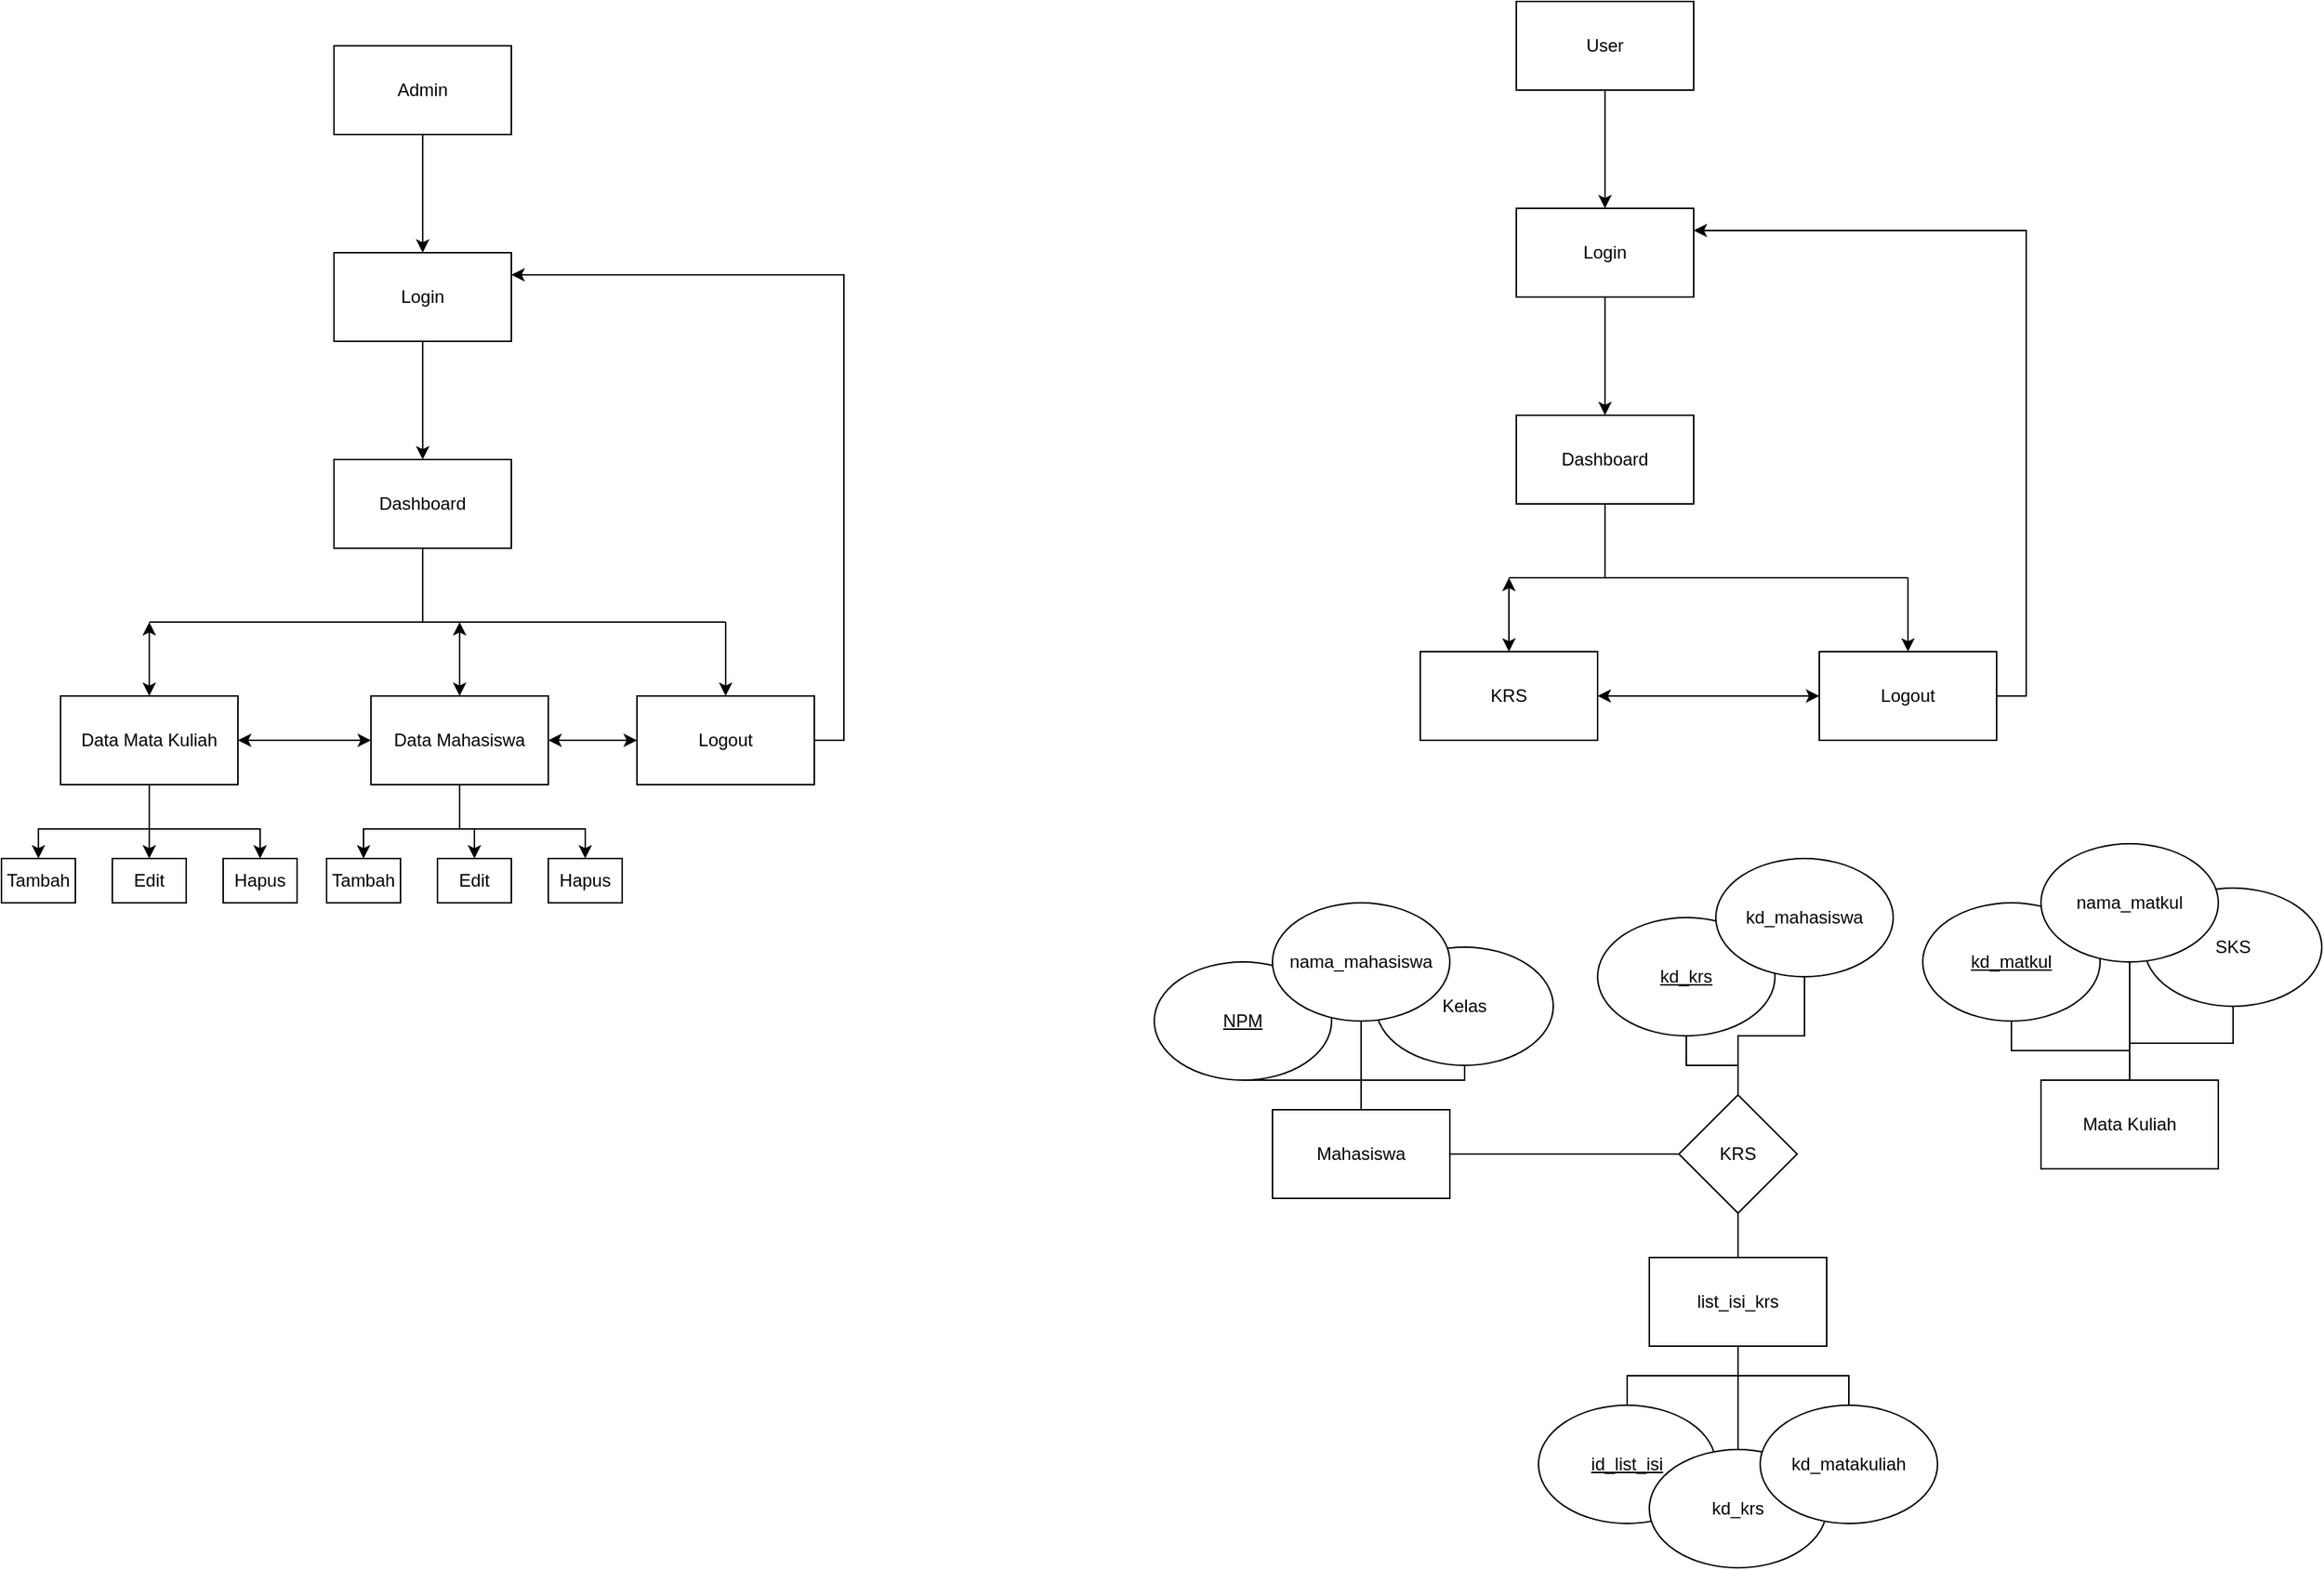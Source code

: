 <mxfile version="15.3.1" type="github">
  <diagram id="3UB6iUkhvwP7FIjgg6np" name="Page-1">
    <mxGraphModel dx="1021" dy="567" grid="1" gridSize="10" guides="1" tooltips="1" connect="1" arrows="1" fold="1" page="1" pageScale="1" pageWidth="850" pageHeight="1100" math="0" shadow="0">
      <root>
        <mxCell id="0" />
        <mxCell id="1" parent="0" />
        <mxCell id="N3xLJ3Cg8tny1ivTJ4zS-3" value="" style="edgeStyle=orthogonalEdgeStyle;rounded=0;orthogonalLoop=1;jettySize=auto;html=1;" parent="1" source="N3xLJ3Cg8tny1ivTJ4zS-1" target="N3xLJ3Cg8tny1ivTJ4zS-2" edge="1">
          <mxGeometry relative="1" as="geometry" />
        </mxCell>
        <mxCell id="N3xLJ3Cg8tny1ivTJ4zS-1" value="Admin" style="rounded=0;whiteSpace=wrap;html=1;" parent="1" vertex="1">
          <mxGeometry x="365" y="110" width="120" height="60" as="geometry" />
        </mxCell>
        <mxCell id="N3xLJ3Cg8tny1ivTJ4zS-5" value="" style="edgeStyle=orthogonalEdgeStyle;rounded=0;orthogonalLoop=1;jettySize=auto;html=1;" parent="1" source="N3xLJ3Cg8tny1ivTJ4zS-2" target="N3xLJ3Cg8tny1ivTJ4zS-4" edge="1">
          <mxGeometry relative="1" as="geometry" />
        </mxCell>
        <mxCell id="N3xLJ3Cg8tny1ivTJ4zS-2" value="Login" style="whiteSpace=wrap;html=1;rounded=0;" parent="1" vertex="1">
          <mxGeometry x="365" y="250" width="120" height="60" as="geometry" />
        </mxCell>
        <mxCell id="N3xLJ3Cg8tny1ivTJ4zS-33" style="edgeStyle=orthogonalEdgeStyle;rounded=0;orthogonalLoop=1;jettySize=auto;html=1;startArrow=none;startFill=0;endArrow=none;endFill=0;" parent="1" source="N3xLJ3Cg8tny1ivTJ4zS-4" edge="1">
          <mxGeometry relative="1" as="geometry">
            <mxPoint x="425" y="500" as="targetPoint" />
          </mxGeometry>
        </mxCell>
        <mxCell id="N3xLJ3Cg8tny1ivTJ4zS-4" value="Dashboard" style="whiteSpace=wrap;html=1;rounded=0;" parent="1" vertex="1">
          <mxGeometry x="365" y="390" width="120" height="60" as="geometry" />
        </mxCell>
        <mxCell id="N3xLJ3Cg8tny1ivTJ4zS-6" value="" style="endArrow=none;html=1;" parent="1" edge="1">
          <mxGeometry width="50" height="50" relative="1" as="geometry">
            <mxPoint x="240" y="500" as="sourcePoint" />
            <mxPoint x="630" y="500" as="targetPoint" />
          </mxGeometry>
        </mxCell>
        <mxCell id="N3xLJ3Cg8tny1ivTJ4zS-15" style="edgeStyle=orthogonalEdgeStyle;rounded=0;orthogonalLoop=1;jettySize=auto;html=1;entryX=0;entryY=0.5;entryDx=0;entryDy=0;startArrow=classic;startFill=1;endArrow=classic;endFill=1;" parent="1" source="N3xLJ3Cg8tny1ivTJ4zS-8" target="N3xLJ3Cg8tny1ivTJ4zS-10" edge="1">
          <mxGeometry relative="1" as="geometry" />
        </mxCell>
        <mxCell id="N3xLJ3Cg8tny1ivTJ4zS-34" style="edgeStyle=orthogonalEdgeStyle;rounded=0;orthogonalLoop=1;jettySize=auto;html=1;startArrow=classic;startFill=1;endArrow=classic;endFill=1;" parent="1" source="N3xLJ3Cg8tny1ivTJ4zS-8" edge="1">
          <mxGeometry relative="1" as="geometry">
            <mxPoint x="450" y="500" as="targetPoint" />
          </mxGeometry>
        </mxCell>
        <mxCell id="N3xLJ3Cg8tny1ivTJ4zS-35" style="edgeStyle=orthogonalEdgeStyle;rounded=0;orthogonalLoop=1;jettySize=auto;html=1;startArrow=none;startFill=0;endArrow=none;endFill=0;" parent="1" source="N3xLJ3Cg8tny1ivTJ4zS-8" edge="1">
          <mxGeometry relative="1" as="geometry">
            <mxPoint x="450" y="640" as="targetPoint" />
          </mxGeometry>
        </mxCell>
        <mxCell id="N3xLJ3Cg8tny1ivTJ4zS-8" value="Data Mahasiswa" style="rounded=0;whiteSpace=wrap;html=1;" parent="1" vertex="1">
          <mxGeometry x="390" y="550" width="120" height="60" as="geometry" />
        </mxCell>
        <mxCell id="N3xLJ3Cg8tny1ivTJ4zS-12" style="edgeStyle=orthogonalEdgeStyle;rounded=0;orthogonalLoop=1;jettySize=auto;html=1;startArrow=classic;startFill=1;endArrow=classic;endFill=1;" parent="1" source="N3xLJ3Cg8tny1ivTJ4zS-9" edge="1">
          <mxGeometry relative="1" as="geometry">
            <mxPoint x="240" y="500" as="targetPoint" />
          </mxGeometry>
        </mxCell>
        <mxCell id="N3xLJ3Cg8tny1ivTJ4zS-14" style="edgeStyle=orthogonalEdgeStyle;rounded=0;orthogonalLoop=1;jettySize=auto;html=1;startArrow=classic;startFill=1;endArrow=classic;endFill=1;entryX=0;entryY=0.5;entryDx=0;entryDy=0;" parent="1" source="N3xLJ3Cg8tny1ivTJ4zS-9" target="N3xLJ3Cg8tny1ivTJ4zS-8" edge="1">
          <mxGeometry relative="1" as="geometry">
            <mxPoint x="360" y="580" as="targetPoint" />
          </mxGeometry>
        </mxCell>
        <mxCell id="N3xLJ3Cg8tny1ivTJ4zS-19" style="edgeStyle=orthogonalEdgeStyle;rounded=0;orthogonalLoop=1;jettySize=auto;html=1;startArrow=none;startFill=0;endArrow=none;endFill=0;" parent="1" source="N3xLJ3Cg8tny1ivTJ4zS-9" edge="1">
          <mxGeometry relative="1" as="geometry">
            <mxPoint x="240" y="640.0" as="targetPoint" />
          </mxGeometry>
        </mxCell>
        <mxCell id="N3xLJ3Cg8tny1ivTJ4zS-9" value="Data Mata Kuliah" style="rounded=0;whiteSpace=wrap;html=1;" parent="1" vertex="1">
          <mxGeometry x="180" y="550" width="120" height="60" as="geometry" />
        </mxCell>
        <mxCell id="N3xLJ3Cg8tny1ivTJ4zS-11" style="edgeStyle=orthogonalEdgeStyle;rounded=0;orthogonalLoop=1;jettySize=auto;html=1;startArrow=classic;startFill=1;endArrow=none;endFill=0;" parent="1" source="N3xLJ3Cg8tny1ivTJ4zS-10" edge="1">
          <mxGeometry relative="1" as="geometry">
            <mxPoint x="630" y="500" as="targetPoint" />
          </mxGeometry>
        </mxCell>
        <mxCell id="N3xLJ3Cg8tny1ivTJ4zS-17" style="edgeStyle=orthogonalEdgeStyle;rounded=0;orthogonalLoop=1;jettySize=auto;html=1;entryX=1;entryY=0.25;entryDx=0;entryDy=0;startArrow=none;startFill=0;endArrow=classic;endFill=1;" parent="1" source="N3xLJ3Cg8tny1ivTJ4zS-10" target="N3xLJ3Cg8tny1ivTJ4zS-2" edge="1">
          <mxGeometry relative="1" as="geometry">
            <Array as="points">
              <mxPoint x="710" y="580" />
              <mxPoint x="710" y="265" />
            </Array>
          </mxGeometry>
        </mxCell>
        <mxCell id="N3xLJ3Cg8tny1ivTJ4zS-10" value="Logout" style="rounded=0;whiteSpace=wrap;html=1;" parent="1" vertex="1">
          <mxGeometry x="570" y="550" width="120" height="60" as="geometry" />
        </mxCell>
        <mxCell id="N3xLJ3Cg8tny1ivTJ4zS-18" value="" style="endArrow=none;html=1;" parent="1" edge="1">
          <mxGeometry width="50" height="50" relative="1" as="geometry">
            <mxPoint x="170" y="640" as="sourcePoint" />
            <mxPoint x="310" y="640" as="targetPoint" />
          </mxGeometry>
        </mxCell>
        <mxCell id="N3xLJ3Cg8tny1ivTJ4zS-24" style="edgeStyle=orthogonalEdgeStyle;rounded=0;orthogonalLoop=1;jettySize=auto;html=1;startArrow=classic;startFill=1;endArrow=none;endFill=0;" parent="1" source="N3xLJ3Cg8tny1ivTJ4zS-20" edge="1">
          <mxGeometry relative="1" as="geometry">
            <mxPoint x="240" y="640" as="targetPoint" />
          </mxGeometry>
        </mxCell>
        <mxCell id="N3xLJ3Cg8tny1ivTJ4zS-20" value="Edit" style="rounded=0;whiteSpace=wrap;html=1;" parent="1" vertex="1">
          <mxGeometry x="215" y="660" width="50" height="30" as="geometry" />
        </mxCell>
        <mxCell id="N3xLJ3Cg8tny1ivTJ4zS-23" style="edgeStyle=orthogonalEdgeStyle;rounded=0;orthogonalLoop=1;jettySize=auto;html=1;startArrow=classic;startFill=1;endArrow=none;endFill=0;" parent="1" source="N3xLJ3Cg8tny1ivTJ4zS-21" edge="1">
          <mxGeometry relative="1" as="geometry">
            <mxPoint x="175" y="640" as="targetPoint" />
          </mxGeometry>
        </mxCell>
        <mxCell id="N3xLJ3Cg8tny1ivTJ4zS-21" value="Tambah" style="rounded=0;whiteSpace=wrap;html=1;" parent="1" vertex="1">
          <mxGeometry x="140" y="660" width="50" height="30" as="geometry" />
        </mxCell>
        <mxCell id="N3xLJ3Cg8tny1ivTJ4zS-25" style="edgeStyle=orthogonalEdgeStyle;rounded=0;orthogonalLoop=1;jettySize=auto;html=1;startArrow=classic;startFill=1;endArrow=none;endFill=0;" parent="1" source="N3xLJ3Cg8tny1ivTJ4zS-22" edge="1">
          <mxGeometry relative="1" as="geometry">
            <mxPoint x="305" y="640" as="targetPoint" />
          </mxGeometry>
        </mxCell>
        <mxCell id="N3xLJ3Cg8tny1ivTJ4zS-22" value="Hapus" style="rounded=0;whiteSpace=wrap;html=1;" parent="1" vertex="1">
          <mxGeometry x="290" y="660" width="50" height="30" as="geometry" />
        </mxCell>
        <mxCell id="N3xLJ3Cg8tny1ivTJ4zS-26" value="" style="endArrow=none;html=1;" parent="1" edge="1">
          <mxGeometry width="50" height="50" relative="1" as="geometry">
            <mxPoint x="390" y="640" as="sourcePoint" />
            <mxPoint x="530" y="640" as="targetPoint" />
          </mxGeometry>
        </mxCell>
        <mxCell id="N3xLJ3Cg8tny1ivTJ4zS-27" style="edgeStyle=orthogonalEdgeStyle;rounded=0;orthogonalLoop=1;jettySize=auto;html=1;startArrow=classic;startFill=1;endArrow=none;endFill=0;" parent="1" source="N3xLJ3Cg8tny1ivTJ4zS-28" edge="1">
          <mxGeometry relative="1" as="geometry">
            <mxPoint x="460" y="640" as="targetPoint" />
          </mxGeometry>
        </mxCell>
        <mxCell id="N3xLJ3Cg8tny1ivTJ4zS-28" value="Edit" style="rounded=0;whiteSpace=wrap;html=1;" parent="1" vertex="1">
          <mxGeometry x="435" y="660" width="50" height="30" as="geometry" />
        </mxCell>
        <mxCell id="N3xLJ3Cg8tny1ivTJ4zS-29" style="edgeStyle=orthogonalEdgeStyle;rounded=0;orthogonalLoop=1;jettySize=auto;html=1;startArrow=classic;startFill=1;endArrow=none;endFill=0;" parent="1" source="N3xLJ3Cg8tny1ivTJ4zS-30" edge="1">
          <mxGeometry relative="1" as="geometry">
            <mxPoint x="395" y="640" as="targetPoint" />
          </mxGeometry>
        </mxCell>
        <mxCell id="N3xLJ3Cg8tny1ivTJ4zS-30" value="Tambah" style="rounded=0;whiteSpace=wrap;html=1;" parent="1" vertex="1">
          <mxGeometry x="360" y="660" width="50" height="30" as="geometry" />
        </mxCell>
        <mxCell id="N3xLJ3Cg8tny1ivTJ4zS-31" style="edgeStyle=orthogonalEdgeStyle;rounded=0;orthogonalLoop=1;jettySize=auto;html=1;startArrow=classic;startFill=1;endArrow=none;endFill=0;" parent="1" source="N3xLJ3Cg8tny1ivTJ4zS-32" edge="1">
          <mxGeometry relative="1" as="geometry">
            <mxPoint x="525" y="640" as="targetPoint" />
          </mxGeometry>
        </mxCell>
        <mxCell id="N3xLJ3Cg8tny1ivTJ4zS-32" value="Hapus" style="rounded=0;whiteSpace=wrap;html=1;" parent="1" vertex="1">
          <mxGeometry x="510" y="660" width="50" height="30" as="geometry" />
        </mxCell>
        <mxCell id="N3xLJ3Cg8tny1ivTJ4zS-36" value="" style="edgeStyle=orthogonalEdgeStyle;rounded=0;orthogonalLoop=1;jettySize=auto;html=1;" parent="1" source="N3xLJ3Cg8tny1ivTJ4zS-37" target="N3xLJ3Cg8tny1ivTJ4zS-39" edge="1">
          <mxGeometry relative="1" as="geometry" />
        </mxCell>
        <mxCell id="N3xLJ3Cg8tny1ivTJ4zS-37" value="User" style="rounded=0;whiteSpace=wrap;html=1;" parent="1" vertex="1">
          <mxGeometry x="1165" y="80" width="120" height="60" as="geometry" />
        </mxCell>
        <mxCell id="N3xLJ3Cg8tny1ivTJ4zS-38" value="" style="edgeStyle=orthogonalEdgeStyle;rounded=0;orthogonalLoop=1;jettySize=auto;html=1;" parent="1" source="N3xLJ3Cg8tny1ivTJ4zS-39" target="N3xLJ3Cg8tny1ivTJ4zS-41" edge="1">
          <mxGeometry relative="1" as="geometry" />
        </mxCell>
        <mxCell id="N3xLJ3Cg8tny1ivTJ4zS-39" value="Login" style="whiteSpace=wrap;html=1;rounded=0;" parent="1" vertex="1">
          <mxGeometry x="1165" y="220" width="120" height="60" as="geometry" />
        </mxCell>
        <mxCell id="N3xLJ3Cg8tny1ivTJ4zS-40" style="edgeStyle=orthogonalEdgeStyle;rounded=0;orthogonalLoop=1;jettySize=auto;html=1;startArrow=none;startFill=0;endArrow=none;endFill=0;" parent="1" source="N3xLJ3Cg8tny1ivTJ4zS-41" edge="1">
          <mxGeometry relative="1" as="geometry">
            <mxPoint x="1225.0" y="470" as="targetPoint" />
          </mxGeometry>
        </mxCell>
        <mxCell id="N3xLJ3Cg8tny1ivTJ4zS-41" value="Dashboard" style="whiteSpace=wrap;html=1;rounded=0;" parent="1" vertex="1">
          <mxGeometry x="1165" y="360" width="120" height="60" as="geometry" />
        </mxCell>
        <mxCell id="N3xLJ3Cg8tny1ivTJ4zS-42" value="" style="endArrow=none;html=1;" parent="1" edge="1">
          <mxGeometry width="50" height="50" relative="1" as="geometry">
            <mxPoint x="1160" y="470" as="sourcePoint" />
            <mxPoint x="1430" y="470" as="targetPoint" />
          </mxGeometry>
        </mxCell>
        <mxCell id="N3xLJ3Cg8tny1ivTJ4zS-51" style="edgeStyle=orthogonalEdgeStyle;rounded=0;orthogonalLoop=1;jettySize=auto;html=1;startArrow=classic;startFill=1;endArrow=none;endFill=0;" parent="1" source="N3xLJ3Cg8tny1ivTJ4zS-53" edge="1">
          <mxGeometry relative="1" as="geometry">
            <mxPoint x="1430" y="470" as="targetPoint" />
          </mxGeometry>
        </mxCell>
        <mxCell id="N3xLJ3Cg8tny1ivTJ4zS-52" style="edgeStyle=orthogonalEdgeStyle;rounded=0;orthogonalLoop=1;jettySize=auto;html=1;entryX=1;entryY=0.25;entryDx=0;entryDy=0;startArrow=none;startFill=0;endArrow=classic;endFill=1;" parent="1" source="N3xLJ3Cg8tny1ivTJ4zS-53" target="N3xLJ3Cg8tny1ivTJ4zS-39" edge="1">
          <mxGeometry relative="1" as="geometry">
            <Array as="points">
              <mxPoint x="1510" y="550" />
              <mxPoint x="1510" y="235" />
            </Array>
          </mxGeometry>
        </mxCell>
        <mxCell id="N3xLJ3Cg8tny1ivTJ4zS-53" value="Logout" style="rounded=0;whiteSpace=wrap;html=1;" parent="1" vertex="1">
          <mxGeometry x="1370" y="520" width="120" height="60" as="geometry" />
        </mxCell>
        <mxCell id="N3xLJ3Cg8tny1ivTJ4zS-69" style="edgeStyle=orthogonalEdgeStyle;rounded=0;orthogonalLoop=1;jettySize=auto;html=1;startArrow=classic;startFill=1;endArrow=classic;endFill=1;" parent="1" source="N3xLJ3Cg8tny1ivTJ4zS-68" edge="1">
          <mxGeometry relative="1" as="geometry">
            <mxPoint x="1160" y="470" as="targetPoint" />
          </mxGeometry>
        </mxCell>
        <mxCell id="N3xLJ3Cg8tny1ivTJ4zS-70" style="edgeStyle=orthogonalEdgeStyle;rounded=0;orthogonalLoop=1;jettySize=auto;html=1;entryX=0;entryY=0.5;entryDx=0;entryDy=0;startArrow=classic;startFill=1;endArrow=classic;endFill=1;" parent="1" source="N3xLJ3Cg8tny1ivTJ4zS-68" target="N3xLJ3Cg8tny1ivTJ4zS-53" edge="1">
          <mxGeometry relative="1" as="geometry" />
        </mxCell>
        <mxCell id="N3xLJ3Cg8tny1ivTJ4zS-68" value="KRS" style="rounded=0;whiteSpace=wrap;html=1;" parent="1" vertex="1">
          <mxGeometry x="1100" y="520" width="120" height="60" as="geometry" />
        </mxCell>
        <mxCell id="U1vh-i7uRRmZfOwkR0CU-11" value="&lt;u&gt;NPM&lt;/u&gt;" style="ellipse;whiteSpace=wrap;html=1;" parent="1" vertex="1">
          <mxGeometry x="920" y="730" width="120" height="80" as="geometry" />
        </mxCell>
        <mxCell id="U1vh-i7uRRmZfOwkR0CU-14" value="Kelas" style="ellipse;whiteSpace=wrap;html=1;" parent="1" vertex="1">
          <mxGeometry x="1070" y="720" width="120" height="80" as="geometry" />
        </mxCell>
        <mxCell id="U1vh-i7uRRmZfOwkR0CU-17" style="edgeStyle=orthogonalEdgeStyle;rounded=0;orthogonalLoop=1;jettySize=auto;html=1;endArrow=none;endFill=0;" parent="1" source="U1vh-i7uRRmZfOwkR0CU-15" target="U1vh-i7uRRmZfOwkR0CU-11" edge="1">
          <mxGeometry relative="1" as="geometry" />
        </mxCell>
        <mxCell id="U1vh-i7uRRmZfOwkR0CU-18" style="edgeStyle=orthogonalEdgeStyle;rounded=0;orthogonalLoop=1;jettySize=auto;html=1;endArrow=none;endFill=0;" parent="1" source="U1vh-i7uRRmZfOwkR0CU-15" target="U1vh-i7uRRmZfOwkR0CU-12" edge="1">
          <mxGeometry relative="1" as="geometry" />
        </mxCell>
        <mxCell id="U1vh-i7uRRmZfOwkR0CU-19" style="edgeStyle=orthogonalEdgeStyle;rounded=0;orthogonalLoop=1;jettySize=auto;html=1;endArrow=none;endFill=0;" parent="1" source="U1vh-i7uRRmZfOwkR0CU-15" target="U1vh-i7uRRmZfOwkR0CU-14" edge="1">
          <mxGeometry relative="1" as="geometry" />
        </mxCell>
        <mxCell id="U1vh-i7uRRmZfOwkR0CU-15" value="Mahasiswa" style="rounded=0;whiteSpace=wrap;html=1;" parent="1" vertex="1">
          <mxGeometry x="1000" y="830" width="120" height="60" as="geometry" />
        </mxCell>
        <mxCell id="U1vh-i7uRRmZfOwkR0CU-12" value="nama_mahasiswa" style="ellipse;whiteSpace=wrap;html=1;" parent="1" vertex="1">
          <mxGeometry x="1000" y="690" width="120" height="80" as="geometry" />
        </mxCell>
        <mxCell id="2SUtAJHG8SZI3CI0aYSA-4" value="" style="edgeStyle=orthogonalEdgeStyle;rounded=0;orthogonalLoop=1;jettySize=auto;html=1;endArrow=none;endFill=0;" edge="1" parent="1" source="U1vh-i7uRRmZfOwkR0CU-20" target="2SUtAJHG8SZI3CI0aYSA-1">
          <mxGeometry relative="1" as="geometry" />
        </mxCell>
        <mxCell id="U1vh-i7uRRmZfOwkR0CU-20" value="&lt;u&gt;kd_krs&lt;/u&gt;" style="ellipse;whiteSpace=wrap;html=1;" parent="1" vertex="1">
          <mxGeometry x="1220" y="700" width="120" height="80" as="geometry" />
        </mxCell>
        <mxCell id="U1vh-i7uRRmZfOwkR0CU-43" style="edgeStyle=orthogonalEdgeStyle;rounded=0;orthogonalLoop=1;jettySize=auto;html=1;entryX=1;entryY=0.5;entryDx=0;entryDy=0;endArrow=none;endFill=0;exitX=0;exitY=0.5;exitDx=0;exitDy=0;" parent="1" source="2SUtAJHG8SZI3CI0aYSA-1" target="U1vh-i7uRRmZfOwkR0CU-15" edge="1">
          <mxGeometry relative="1" as="geometry">
            <mxPoint x="1145" y="810" as="targetPoint" />
            <mxPoint x="1168" y="860" as="sourcePoint" />
          </mxGeometry>
        </mxCell>
        <mxCell id="U1vh-i7uRRmZfOwkR0CU-26" value="kd_mahasiswa" style="ellipse;whiteSpace=wrap;html=1;" parent="1" vertex="1">
          <mxGeometry x="1300" y="660" width="120" height="80" as="geometry" />
        </mxCell>
        <mxCell id="U1vh-i7uRRmZfOwkR0CU-36" value="&lt;u&gt;kd_matkul&lt;/u&gt;" style="ellipse;whiteSpace=wrap;html=1;" parent="1" vertex="1">
          <mxGeometry x="1440" y="690" width="120" height="80" as="geometry" />
        </mxCell>
        <mxCell id="U1vh-i7uRRmZfOwkR0CU-37" value="SKS" style="ellipse;whiteSpace=wrap;html=1;" parent="1" vertex="1">
          <mxGeometry x="1590" y="680" width="120" height="80" as="geometry" />
        </mxCell>
        <mxCell id="U1vh-i7uRRmZfOwkR0CU-38" style="edgeStyle=orthogonalEdgeStyle;rounded=0;orthogonalLoop=1;jettySize=auto;html=1;endArrow=none;endFill=0;" parent="1" source="U1vh-i7uRRmZfOwkR0CU-41" target="U1vh-i7uRRmZfOwkR0CU-36" edge="1">
          <mxGeometry relative="1" as="geometry" />
        </mxCell>
        <mxCell id="U1vh-i7uRRmZfOwkR0CU-39" style="edgeStyle=orthogonalEdgeStyle;rounded=0;orthogonalLoop=1;jettySize=auto;html=1;endArrow=none;endFill=0;" parent="1" source="U1vh-i7uRRmZfOwkR0CU-41" target="U1vh-i7uRRmZfOwkR0CU-42" edge="1">
          <mxGeometry relative="1" as="geometry" />
        </mxCell>
        <mxCell id="U1vh-i7uRRmZfOwkR0CU-40" style="edgeStyle=orthogonalEdgeStyle;rounded=0;orthogonalLoop=1;jettySize=auto;html=1;endArrow=none;endFill=0;" parent="1" source="U1vh-i7uRRmZfOwkR0CU-41" target="U1vh-i7uRRmZfOwkR0CU-37" edge="1">
          <mxGeometry relative="1" as="geometry" />
        </mxCell>
        <mxCell id="U1vh-i7uRRmZfOwkR0CU-41" value="Mata Kuliah" style="rounded=0;whiteSpace=wrap;html=1;" parent="1" vertex="1">
          <mxGeometry x="1520" y="810" width="120" height="60" as="geometry" />
        </mxCell>
        <mxCell id="U1vh-i7uRRmZfOwkR0CU-42" value="nama_matkul" style="ellipse;whiteSpace=wrap;html=1;" parent="1" vertex="1">
          <mxGeometry x="1520" y="650" width="120" height="80" as="geometry" />
        </mxCell>
        <mxCell id="U1vh-i7uRRmZfOwkR0CU-45" value="&lt;u&gt;id_list_isi&lt;/u&gt;" style="ellipse;whiteSpace=wrap;html=1;" parent="1" vertex="1">
          <mxGeometry x="1180" y="1030" width="120" height="80" as="geometry" />
        </mxCell>
        <mxCell id="U1vh-i7uRRmZfOwkR0CU-47" style="edgeStyle=orthogonalEdgeStyle;rounded=0;orthogonalLoop=1;jettySize=auto;html=1;endArrow=none;endFill=0;" parent="1" source="U1vh-i7uRRmZfOwkR0CU-50" target="U1vh-i7uRRmZfOwkR0CU-45" edge="1">
          <mxGeometry relative="1" as="geometry" />
        </mxCell>
        <mxCell id="U1vh-i7uRRmZfOwkR0CU-48" style="edgeStyle=orthogonalEdgeStyle;rounded=0;orthogonalLoop=1;jettySize=auto;html=1;endArrow=none;endFill=0;" parent="1" source="U1vh-i7uRRmZfOwkR0CU-50" target="U1vh-i7uRRmZfOwkR0CU-51" edge="1">
          <mxGeometry relative="1" as="geometry" />
        </mxCell>
        <mxCell id="U1vh-i7uRRmZfOwkR0CU-49" style="edgeStyle=orthogonalEdgeStyle;rounded=0;orthogonalLoop=1;jettySize=auto;html=1;endArrow=none;endFill=0;" parent="1" source="U1vh-i7uRRmZfOwkR0CU-50" target="U1vh-i7uRRmZfOwkR0CU-46" edge="1">
          <mxGeometry relative="1" as="geometry" />
        </mxCell>
        <mxCell id="U1vh-i7uRRmZfOwkR0CU-50" value="list_isi_krs" style="rounded=0;whiteSpace=wrap;html=1;" parent="1" vertex="1">
          <mxGeometry x="1255" y="930" width="120" height="60" as="geometry" />
        </mxCell>
        <mxCell id="U1vh-i7uRRmZfOwkR0CU-51" value="kd_krs" style="ellipse;whiteSpace=wrap;html=1;" parent="1" vertex="1">
          <mxGeometry x="1255" y="1060" width="120" height="80" as="geometry" />
        </mxCell>
        <mxCell id="U1vh-i7uRRmZfOwkR0CU-46" value="kd_matakuliah" style="ellipse;whiteSpace=wrap;html=1;" parent="1" vertex="1">
          <mxGeometry x="1330" y="1030" width="120" height="80" as="geometry" />
        </mxCell>
        <mxCell id="2SUtAJHG8SZI3CI0aYSA-3" value="" style="edgeStyle=orthogonalEdgeStyle;rounded=0;orthogonalLoop=1;jettySize=auto;html=1;endArrow=none;endFill=0;" edge="1" parent="1" source="2SUtAJHG8SZI3CI0aYSA-1" target="U1vh-i7uRRmZfOwkR0CU-26">
          <mxGeometry relative="1" as="geometry" />
        </mxCell>
        <mxCell id="2SUtAJHG8SZI3CI0aYSA-5" style="edgeStyle=orthogonalEdgeStyle;rounded=0;orthogonalLoop=1;jettySize=auto;html=1;entryX=0.5;entryY=0;entryDx=0;entryDy=0;endArrow=none;endFill=0;" edge="1" parent="1" source="2SUtAJHG8SZI3CI0aYSA-1" target="U1vh-i7uRRmZfOwkR0CU-50">
          <mxGeometry relative="1" as="geometry" />
        </mxCell>
        <mxCell id="2SUtAJHG8SZI3CI0aYSA-1" value="KRS" style="rhombus;whiteSpace=wrap;html=1;" vertex="1" parent="1">
          <mxGeometry x="1275" y="820" width="80" height="80" as="geometry" />
        </mxCell>
      </root>
    </mxGraphModel>
  </diagram>
</mxfile>
